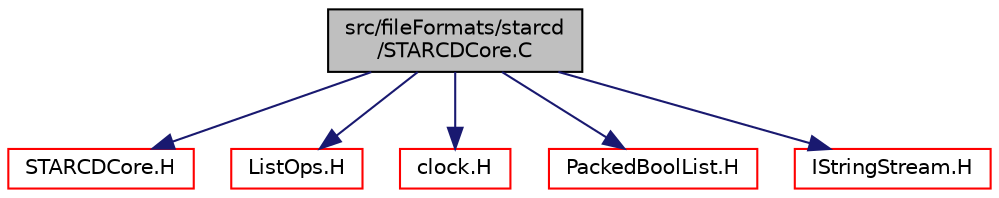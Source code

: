 digraph "src/fileFormats/starcd/STARCDCore.C"
{
  bgcolor="transparent";
  edge [fontname="Helvetica",fontsize="10",labelfontname="Helvetica",labelfontsize="10"];
  node [fontname="Helvetica",fontsize="10",shape=record];
  Node0 [label="src/fileFormats/starcd\l/STARCDCore.C",height=0.2,width=0.4,color="black", fillcolor="grey75", style="filled", fontcolor="black"];
  Node0 -> Node1 [color="midnightblue",fontsize="10",style="solid",fontname="Helvetica"];
  Node1 [label="STARCDCore.H",height=0.2,width=0.4,color="red",URL="$a01205.html"];
  Node0 -> Node104 [color="midnightblue",fontsize="10",style="solid",fontname="Helvetica"];
  Node104 [label="ListOps.H",height=0.2,width=0.4,color="red",URL="$a09389.html",tooltip="Various functions to operate on Lists. "];
  Node0 -> Node133 [color="midnightblue",fontsize="10",style="solid",fontname="Helvetica"];
  Node133 [label="clock.H",height=0.2,width=0.4,color="red",URL="$a10919.html"];
  Node0 -> Node135 [color="midnightblue",fontsize="10",style="solid",fontname="Helvetica"];
  Node135 [label="PackedBoolList.H",height=0.2,width=0.4,color="red",URL="$a09398.html"];
  Node0 -> Node141 [color="midnightblue",fontsize="10",style="solid",fontname="Helvetica"];
  Node141 [label="IStringStream.H",height=0.2,width=0.4,color="red",URL="$a09935.html"];
}
